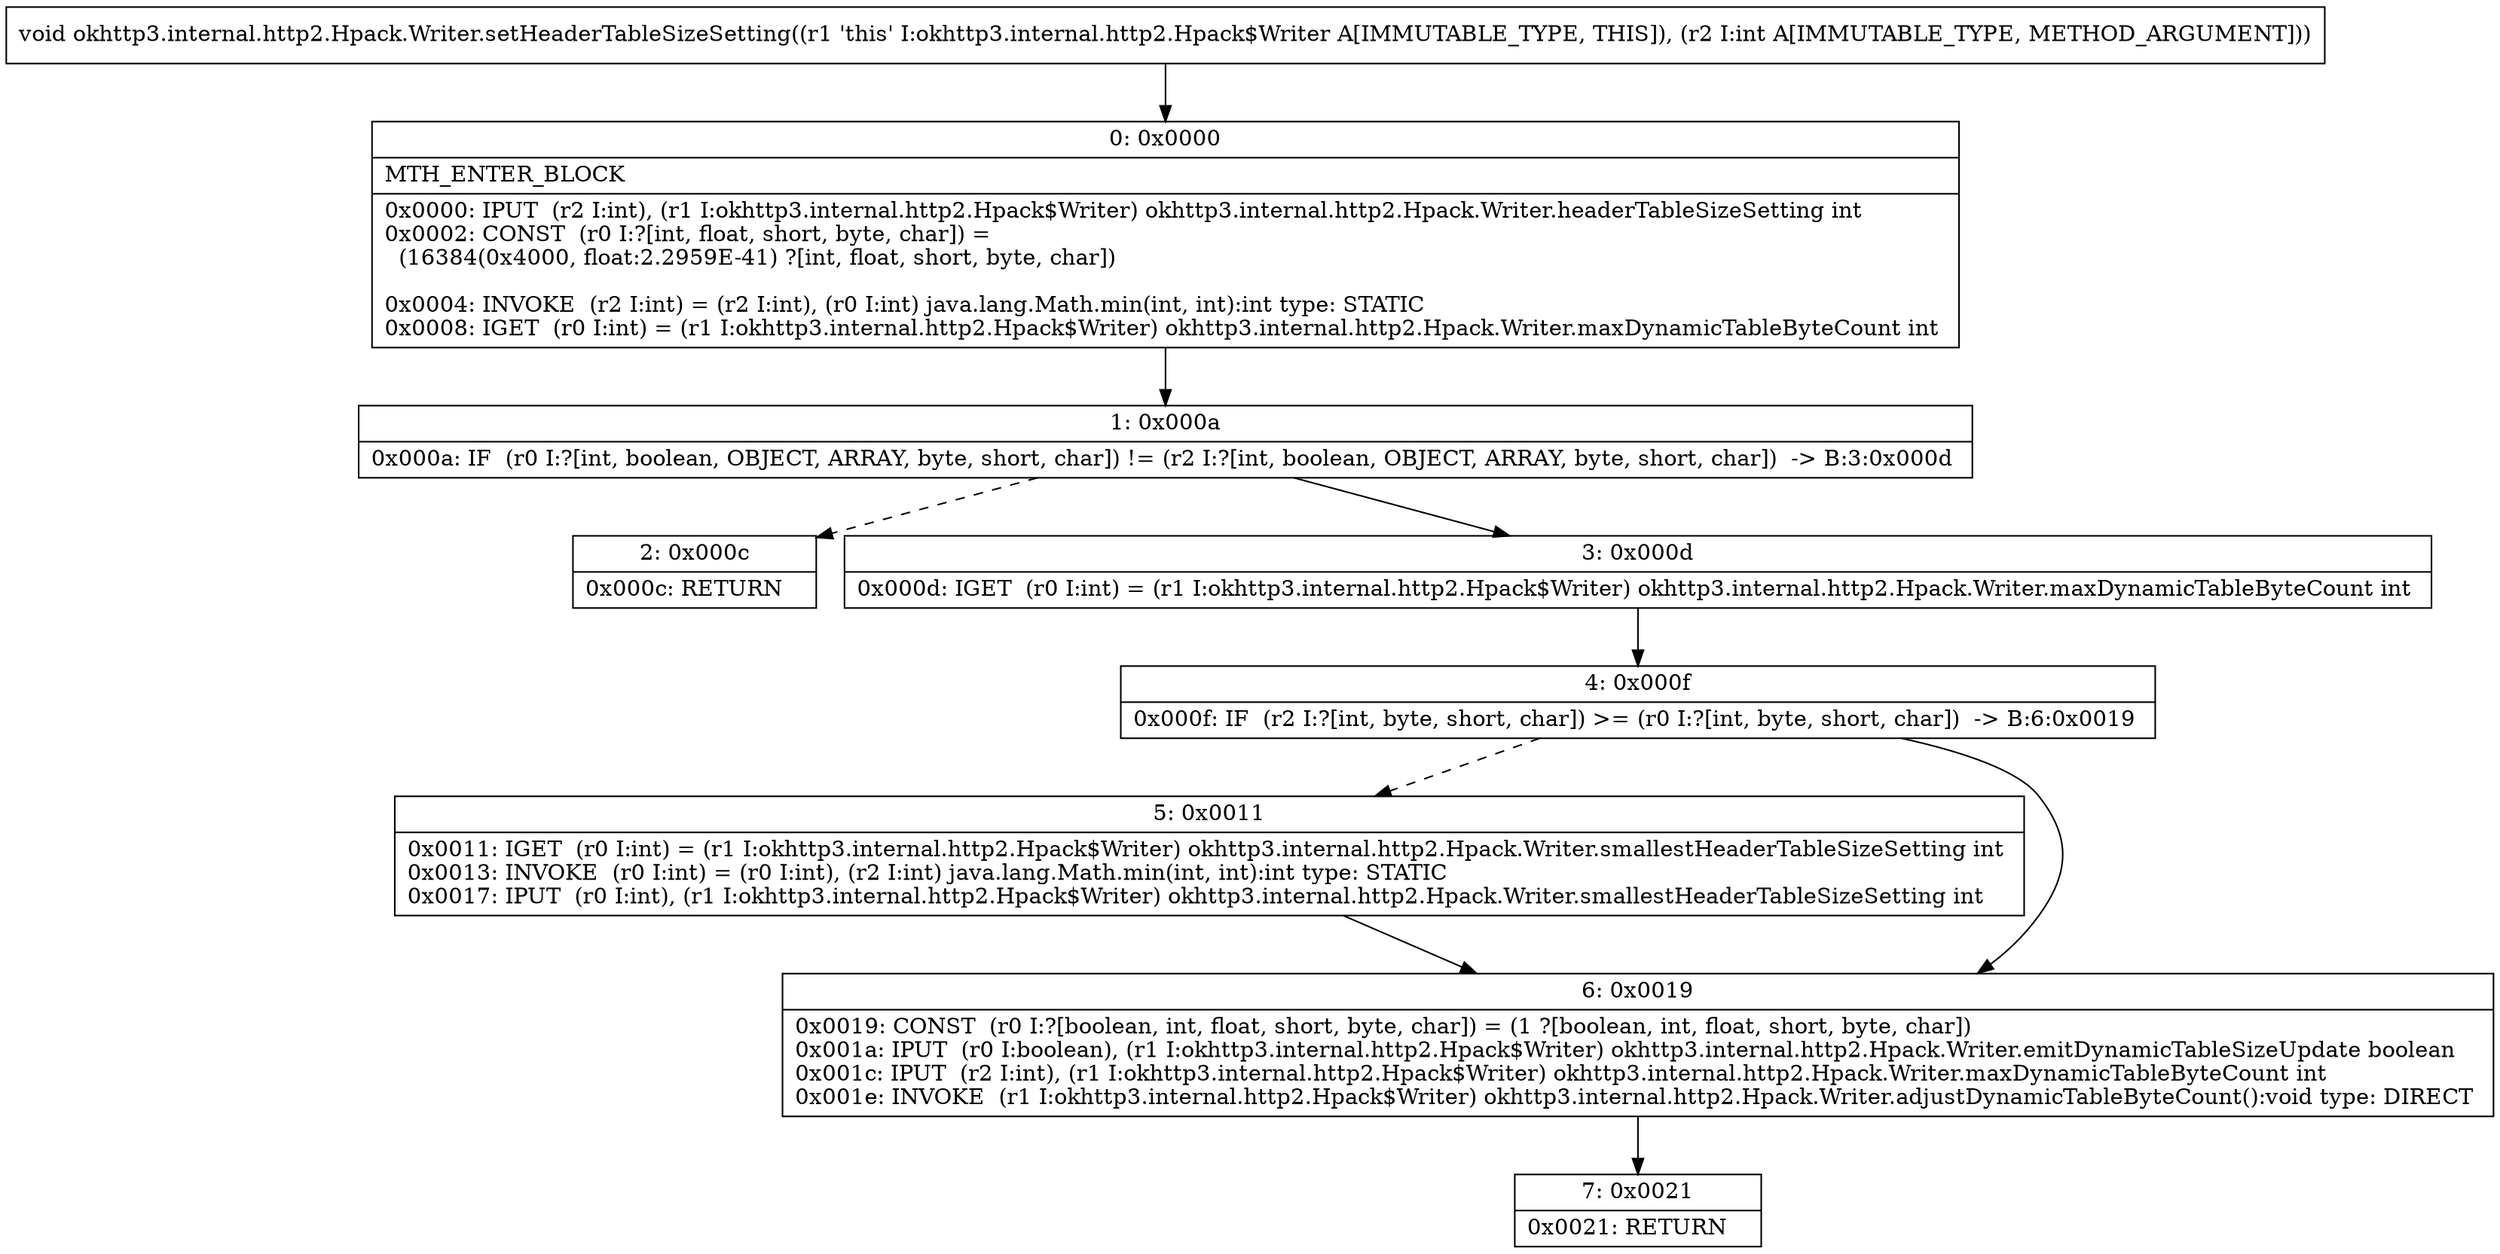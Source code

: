 digraph "CFG forokhttp3.internal.http2.Hpack.Writer.setHeaderTableSizeSetting(I)V" {
Node_0 [shape=record,label="{0\:\ 0x0000|MTH_ENTER_BLOCK\l|0x0000: IPUT  (r2 I:int), (r1 I:okhttp3.internal.http2.Hpack$Writer) okhttp3.internal.http2.Hpack.Writer.headerTableSizeSetting int \l0x0002: CONST  (r0 I:?[int, float, short, byte, char]) = \l  (16384(0x4000, float:2.2959E\-41) ?[int, float, short, byte, char])\l \l0x0004: INVOKE  (r2 I:int) = (r2 I:int), (r0 I:int) java.lang.Math.min(int, int):int type: STATIC \l0x0008: IGET  (r0 I:int) = (r1 I:okhttp3.internal.http2.Hpack$Writer) okhttp3.internal.http2.Hpack.Writer.maxDynamicTableByteCount int \l}"];
Node_1 [shape=record,label="{1\:\ 0x000a|0x000a: IF  (r0 I:?[int, boolean, OBJECT, ARRAY, byte, short, char]) != (r2 I:?[int, boolean, OBJECT, ARRAY, byte, short, char])  \-\> B:3:0x000d \l}"];
Node_2 [shape=record,label="{2\:\ 0x000c|0x000c: RETURN   \l}"];
Node_3 [shape=record,label="{3\:\ 0x000d|0x000d: IGET  (r0 I:int) = (r1 I:okhttp3.internal.http2.Hpack$Writer) okhttp3.internal.http2.Hpack.Writer.maxDynamicTableByteCount int \l}"];
Node_4 [shape=record,label="{4\:\ 0x000f|0x000f: IF  (r2 I:?[int, byte, short, char]) \>= (r0 I:?[int, byte, short, char])  \-\> B:6:0x0019 \l}"];
Node_5 [shape=record,label="{5\:\ 0x0011|0x0011: IGET  (r0 I:int) = (r1 I:okhttp3.internal.http2.Hpack$Writer) okhttp3.internal.http2.Hpack.Writer.smallestHeaderTableSizeSetting int \l0x0013: INVOKE  (r0 I:int) = (r0 I:int), (r2 I:int) java.lang.Math.min(int, int):int type: STATIC \l0x0017: IPUT  (r0 I:int), (r1 I:okhttp3.internal.http2.Hpack$Writer) okhttp3.internal.http2.Hpack.Writer.smallestHeaderTableSizeSetting int \l}"];
Node_6 [shape=record,label="{6\:\ 0x0019|0x0019: CONST  (r0 I:?[boolean, int, float, short, byte, char]) = (1 ?[boolean, int, float, short, byte, char]) \l0x001a: IPUT  (r0 I:boolean), (r1 I:okhttp3.internal.http2.Hpack$Writer) okhttp3.internal.http2.Hpack.Writer.emitDynamicTableSizeUpdate boolean \l0x001c: IPUT  (r2 I:int), (r1 I:okhttp3.internal.http2.Hpack$Writer) okhttp3.internal.http2.Hpack.Writer.maxDynamicTableByteCount int \l0x001e: INVOKE  (r1 I:okhttp3.internal.http2.Hpack$Writer) okhttp3.internal.http2.Hpack.Writer.adjustDynamicTableByteCount():void type: DIRECT \l}"];
Node_7 [shape=record,label="{7\:\ 0x0021|0x0021: RETURN   \l}"];
MethodNode[shape=record,label="{void okhttp3.internal.http2.Hpack.Writer.setHeaderTableSizeSetting((r1 'this' I:okhttp3.internal.http2.Hpack$Writer A[IMMUTABLE_TYPE, THIS]), (r2 I:int A[IMMUTABLE_TYPE, METHOD_ARGUMENT])) }"];
MethodNode -> Node_0;
Node_0 -> Node_1;
Node_1 -> Node_2[style=dashed];
Node_1 -> Node_3;
Node_3 -> Node_4;
Node_4 -> Node_5[style=dashed];
Node_4 -> Node_6;
Node_5 -> Node_6;
Node_6 -> Node_7;
}

